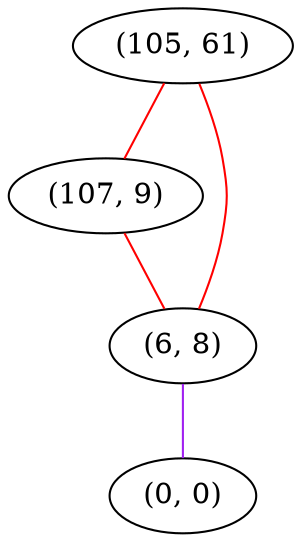 graph "" {
"(105, 61)";
"(107, 9)";
"(6, 8)";
"(0, 0)";
"(105, 61)" -- "(107, 9)"  [color=red, key=0, weight=1];
"(105, 61)" -- "(6, 8)"  [color=red, key=0, weight=1];
"(107, 9)" -- "(6, 8)"  [color=red, key=0, weight=1];
"(6, 8)" -- "(0, 0)"  [color=purple, key=0, weight=4];
}
